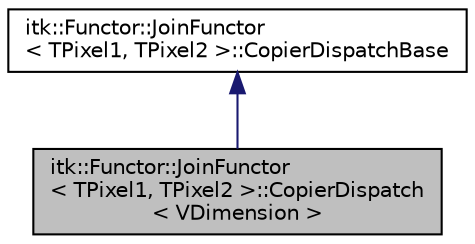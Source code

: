 digraph "itk::Functor::JoinFunctor&lt; TPixel1, TPixel2 &gt;::CopierDispatch&lt; VDimension &gt;"
{
 // LATEX_PDF_SIZE
  edge [fontname="Helvetica",fontsize="10",labelfontname="Helvetica",labelfontsize="10"];
  node [fontname="Helvetica",fontsize="10",shape=record];
  Node1 [label="itk::Functor::JoinFunctor\l\< TPixel1, TPixel2 \>::CopierDispatch\l\< VDimension \>",height=0.2,width=0.4,color="black", fillcolor="grey75", style="filled", fontcolor="black",tooltip=" "];
  Node2 -> Node1 [dir="back",color="midnightblue",fontsize="10",style="solid",fontname="Helvetica"];
  Node2 [label="itk::Functor::JoinFunctor\l\< TPixel1, TPixel2 \>::CopierDispatchBase",height=0.2,width=0.4,color="black", fillcolor="white", style="filled",URL="$structitk_1_1Functor_1_1JoinFunctor_1_1CopierDispatchBase.html",tooltip=" "];
}
